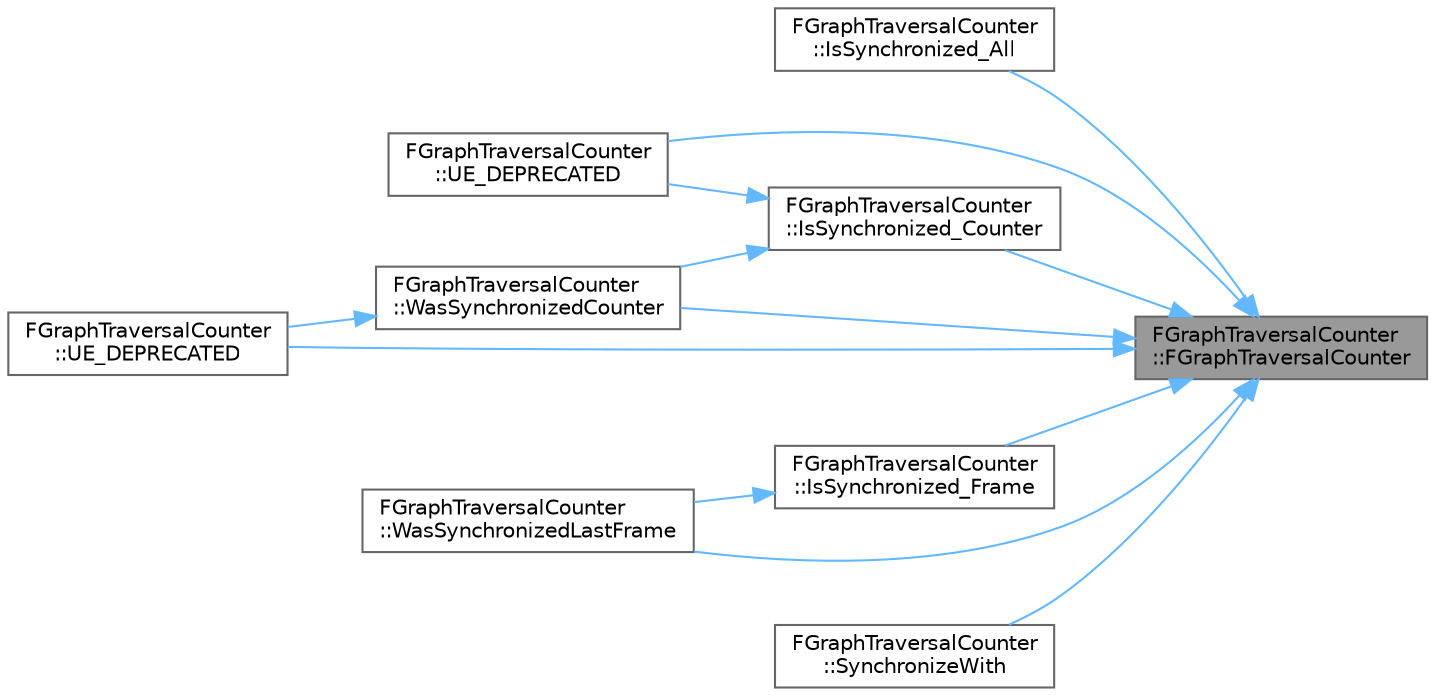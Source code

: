 digraph "FGraphTraversalCounter::FGraphTraversalCounter"
{
 // INTERACTIVE_SVG=YES
 // LATEX_PDF_SIZE
  bgcolor="transparent";
  edge [fontname=Helvetica,fontsize=10,labelfontname=Helvetica,labelfontsize=10];
  node [fontname=Helvetica,fontsize=10,shape=box,height=0.2,width=0.4];
  rankdir="RL";
  Node1 [id="Node000001",label="FGraphTraversalCounter\l::FGraphTraversalCounter",height=0.2,width=0.4,color="gray40", fillcolor="grey60", style="filled", fontcolor="black",tooltip=" "];
  Node1 -> Node2 [id="edge1_Node000001_Node000002",dir="back",color="steelblue1",style="solid",tooltip=" "];
  Node2 [id="Node000002",label="FGraphTraversalCounter\l::IsSynchronized_All",height=0.2,width=0.4,color="grey40", fillcolor="white", style="filled",URL="$d3/d00/structFGraphTraversalCounter.html#a114727662d528e83e33a8da3a347bcb8",tooltip="Check that both the internal counter and global frame are both in sync between this counter and anoth..."];
  Node1 -> Node3 [id="edge2_Node000001_Node000003",dir="back",color="steelblue1",style="solid",tooltip=" "];
  Node3 [id="Node000003",label="FGraphTraversalCounter\l::IsSynchronized_Counter",height=0.2,width=0.4,color="grey40", fillcolor="white", style="filled",URL="$d3/d00/structFGraphTraversalCounter.html#aa159fd94b71a71673aa98bf3e7159ac5",tooltip="Check whether the internal counter is synchronized between this and another counter."];
  Node3 -> Node4 [id="edge3_Node000003_Node000004",dir="back",color="steelblue1",style="solid",tooltip=" "];
  Node4 [id="Node000004",label="FGraphTraversalCounter\l::UE_DEPRECATED",height=0.2,width=0.4,color="grey40", fillcolor="white", style="filled",URL="$d3/d00/structFGraphTraversalCounter.html#a722ef3ba8e4f0e3b0dda273dedff5dc0",tooltip=" "];
  Node3 -> Node5 [id="edge4_Node000003_Node000005",dir="back",color="steelblue1",style="solid",tooltip=" "];
  Node5 [id="Node000005",label="FGraphTraversalCounter\l::WasSynchronizedCounter",height=0.2,width=0.4,color="grey40", fillcolor="white", style="filled",URL="$d3/d00/structFGraphTraversalCounter.html#a26c5248acf1874d8ce6fd0fc67edde0d",tooltip="Check if this counter is either synchronized with another or is one update behind."];
  Node5 -> Node6 [id="edge5_Node000005_Node000006",dir="back",color="steelblue1",style="solid",tooltip=" "];
  Node6 [id="Node000006",label="FGraphTraversalCounter\l::UE_DEPRECATED",height=0.2,width=0.4,color="grey40", fillcolor="white", style="filled",URL="$d3/d00/structFGraphTraversalCounter.html#a19268ccbbae18e1ef9ad3e573331c714",tooltip=" "];
  Node1 -> Node7 [id="edge6_Node000001_Node000007",dir="back",color="steelblue1",style="solid",tooltip=" "];
  Node7 [id="Node000007",label="FGraphTraversalCounter\l::IsSynchronized_Frame",height=0.2,width=0.4,color="grey40", fillcolor="white", style="filled",URL="$d3/d00/structFGraphTraversalCounter.html#a0dd670de15de5a4f663686d5e48d8e78",tooltip="Check whether this counter and another were synchronized on the same global frame."];
  Node7 -> Node8 [id="edge7_Node000007_Node000008",dir="back",color="steelblue1",style="solid",tooltip=" "];
  Node8 [id="Node000008",label="FGraphTraversalCounter\l::WasSynchronizedLastFrame",height=0.2,width=0.4,color="grey40", fillcolor="white", style="filled",URL="$d3/d00/structFGraphTraversalCounter.html#a9611ea085b18f4cc9513cffe84952bda",tooltip="Check whether this counter and another were either synchronized this global frame or were synced one ..."];
  Node1 -> Node9 [id="edge8_Node000001_Node000009",dir="back",color="steelblue1",style="solid",tooltip=" "];
  Node9 [id="Node000009",label="FGraphTraversalCounter\l::SynchronizeWith",height=0.2,width=0.4,color="grey40", fillcolor="white", style="filled",URL="$d3/d00/structFGraphTraversalCounter.html#aa8bb52c1a2618c2e63ff49242f6b4fb3",tooltip="Sync this counter with another counter."];
  Node1 -> Node4 [id="edge9_Node000001_Node000004",dir="back",color="steelblue1",style="solid",tooltip=" "];
  Node1 -> Node6 [id="edge10_Node000001_Node000006",dir="back",color="steelblue1",style="solid",tooltip=" "];
  Node1 -> Node5 [id="edge11_Node000001_Node000005",dir="back",color="steelblue1",style="solid",tooltip=" "];
  Node1 -> Node8 [id="edge12_Node000001_Node000008",dir="back",color="steelblue1",style="solid",tooltip=" "];
}
